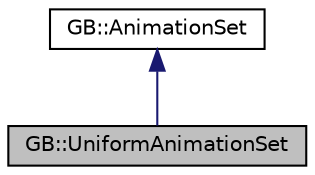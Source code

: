 digraph "GB::UniformAnimationSet"
{
  edge [fontname="Helvetica",fontsize="10",labelfontname="Helvetica",labelfontsize="10"];
  node [fontname="Helvetica",fontsize="10",shape=record];
  Node0 [label="GB::UniformAnimationSet",height=0.2,width=0.4,color="black", fillcolor="grey75", style="filled", fontcolor="black"];
  Node1 -> Node0 [dir="back",color="midnightblue",fontsize="10",style="solid",fontname="Helvetica"];
  Node1 [label="GB::AnimationSet",height=0.2,width=0.4,color="black", fillcolor="white", style="filled",URL="$class_g_b_1_1_animation_set.html",tooltip="Creates and owns a collection of animations."];
}
